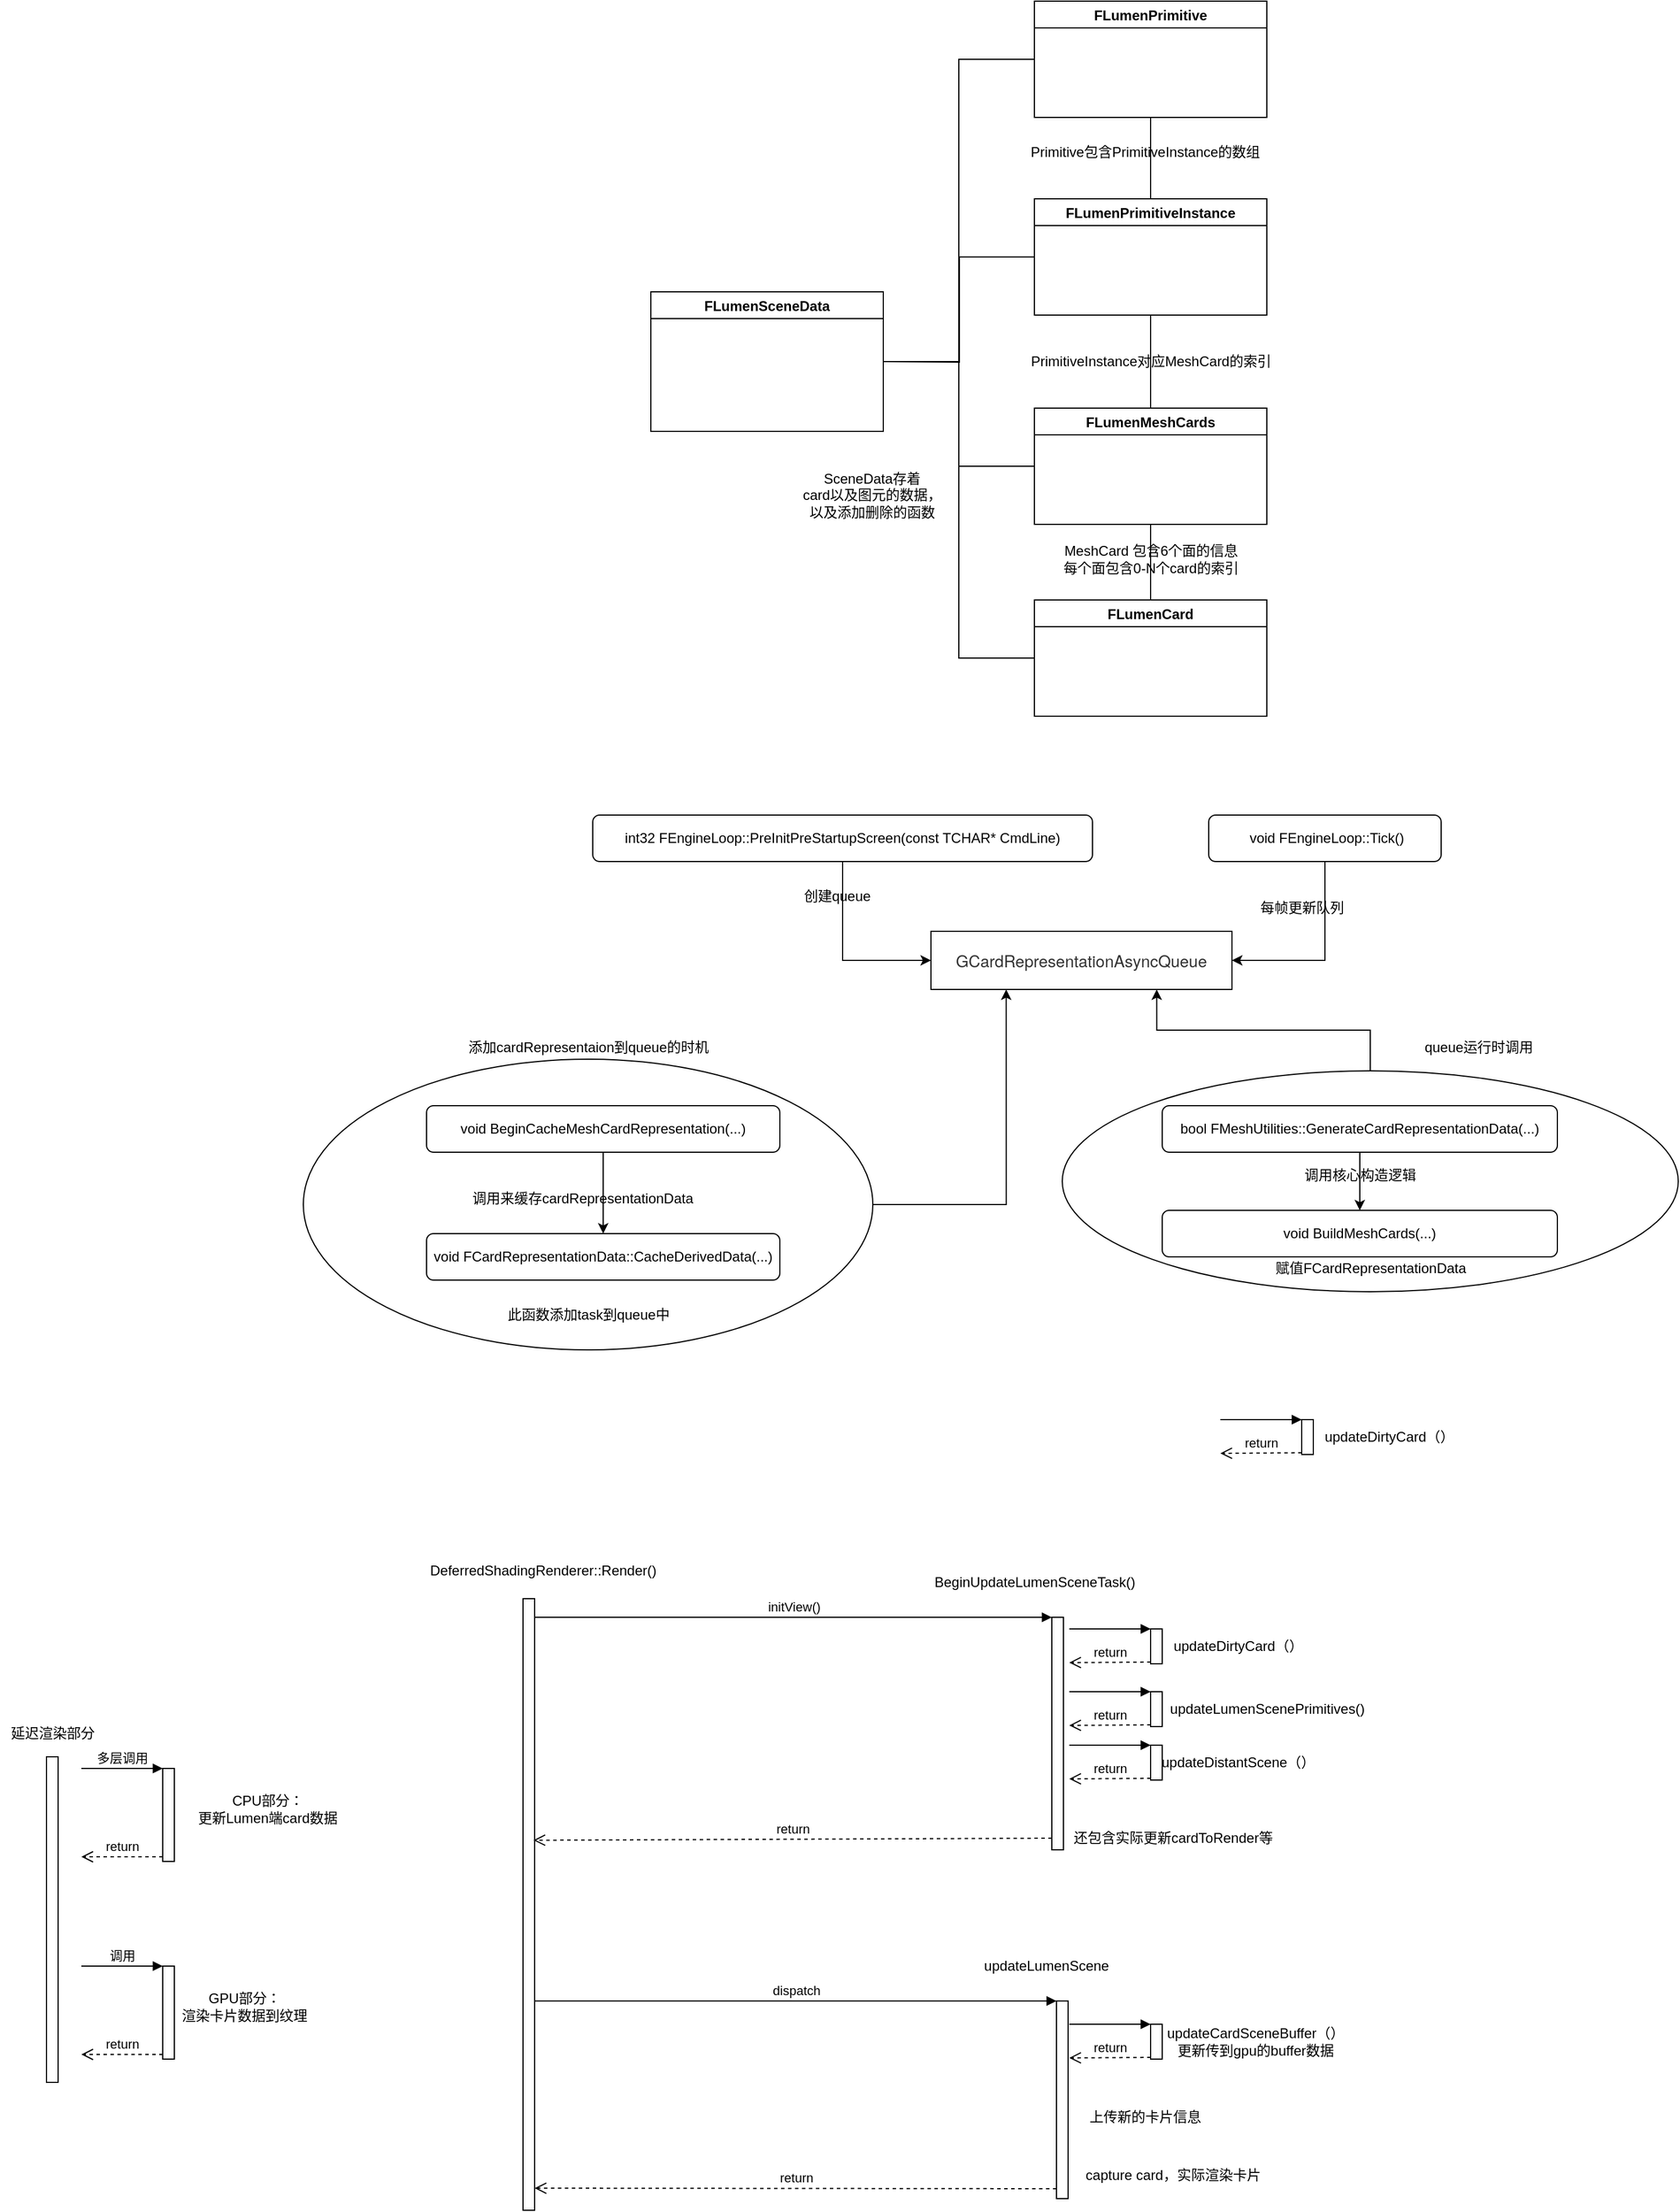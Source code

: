 <mxfile version="15.2.2" type="github">
  <diagram id="Lz38VlkKLttlWm2WQNHc" name="Page-1">
    <mxGraphModel dx="2249" dy="794" grid="1" gridSize="10" guides="1" tooltips="1" connect="1" arrows="1" fold="1" page="1" pageScale="1" pageWidth="827" pageHeight="1169" math="0" shadow="0">
      <root>
        <mxCell id="0" />
        <mxCell id="1" parent="0" />
        <mxCell id="xz8nmDJ9l-tHdAY57Evq-46" style="edgeStyle=orthogonalEdgeStyle;rounded=0;orthogonalLoop=1;jettySize=auto;html=1;exitX=0.5;exitY=0;exitDx=0;exitDy=0;entryX=0.75;entryY=1;entryDx=0;entryDy=0;endArrow=classic;endFill=1;" parent="1" source="xz8nmDJ9l-tHdAY57Evq-45" target="xz8nmDJ9l-tHdAY57Evq-21" edge="1">
          <mxGeometry relative="1" as="geometry" />
        </mxCell>
        <mxCell id="xz8nmDJ9l-tHdAY57Evq-45" value="" style="ellipse;whiteSpace=wrap;html=1;" parent="1" vertex="1">
          <mxGeometry x="414" y="1220" width="530" height="190" as="geometry" />
        </mxCell>
        <mxCell id="xz8nmDJ9l-tHdAY57Evq-38" style="edgeStyle=orthogonalEdgeStyle;rounded=0;orthogonalLoop=1;jettySize=auto;html=1;exitX=1;exitY=0.5;exitDx=0;exitDy=0;entryX=0.25;entryY=1;entryDx=0;entryDy=0;endArrow=classic;endFill=1;" parent="1" source="xz8nmDJ9l-tHdAY57Evq-35" target="xz8nmDJ9l-tHdAY57Evq-21" edge="1">
          <mxGeometry relative="1" as="geometry" />
        </mxCell>
        <mxCell id="xz8nmDJ9l-tHdAY57Evq-35" value="" style="ellipse;whiteSpace=wrap;html=1;" parent="1" vertex="1">
          <mxGeometry x="-239" y="1210" width="490" height="250" as="geometry" />
        </mxCell>
        <mxCell id="xz8nmDJ9l-tHdAY57Evq-15" style="edgeStyle=orthogonalEdgeStyle;rounded=0;orthogonalLoop=1;jettySize=auto;html=1;exitX=1;exitY=0.5;exitDx=0;exitDy=0;entryX=0;entryY=0.5;entryDx=0;entryDy=0;endArrow=none;endFill=0;" parent="1" source="xz8nmDJ9l-tHdAY57Evq-1" target="xz8nmDJ9l-tHdAY57Evq-2" edge="1">
          <mxGeometry relative="1" as="geometry" />
        </mxCell>
        <mxCell id="xz8nmDJ9l-tHdAY57Evq-16" style="edgeStyle=orthogonalEdgeStyle;rounded=0;orthogonalLoop=1;jettySize=auto;html=1;entryX=0;entryY=0.5;entryDx=0;entryDy=0;endArrow=none;endFill=0;" parent="1" target="xz8nmDJ9l-tHdAY57Evq-3" edge="1">
          <mxGeometry relative="1" as="geometry">
            <mxPoint x="260" y="610" as="sourcePoint" />
          </mxGeometry>
        </mxCell>
        <mxCell id="xz8nmDJ9l-tHdAY57Evq-17" style="edgeStyle=orthogonalEdgeStyle;rounded=0;orthogonalLoop=1;jettySize=auto;html=1;exitX=1;exitY=0.5;exitDx=0;exitDy=0;entryX=0;entryY=0.5;entryDx=0;entryDy=0;endArrow=none;endFill=0;" parent="1" source="xz8nmDJ9l-tHdAY57Evq-1" target="xz8nmDJ9l-tHdAY57Evq-4" edge="1">
          <mxGeometry relative="1" as="geometry" />
        </mxCell>
        <mxCell id="xz8nmDJ9l-tHdAY57Evq-18" style="edgeStyle=orthogonalEdgeStyle;rounded=0;orthogonalLoop=1;jettySize=auto;html=1;exitX=1;exitY=0.5;exitDx=0;exitDy=0;entryX=0;entryY=0.5;entryDx=0;entryDy=0;endArrow=none;endFill=0;" parent="1" source="xz8nmDJ9l-tHdAY57Evq-1" target="xz8nmDJ9l-tHdAY57Evq-5" edge="1">
          <mxGeometry relative="1" as="geometry" />
        </mxCell>
        <mxCell id="xz8nmDJ9l-tHdAY57Evq-1" value="FLumenSceneData" style="swimlane;" parent="1" vertex="1">
          <mxGeometry x="60" y="550" width="200" height="120" as="geometry" />
        </mxCell>
        <mxCell id="xz8nmDJ9l-tHdAY57Evq-12" style="edgeStyle=orthogonalEdgeStyle;rounded=0;orthogonalLoop=1;jettySize=auto;html=1;exitX=0.5;exitY=1;exitDx=0;exitDy=0;endArrow=none;endFill=0;" parent="1" source="xz8nmDJ9l-tHdAY57Evq-2" target="xz8nmDJ9l-tHdAY57Evq-3" edge="1">
          <mxGeometry relative="1" as="geometry" />
        </mxCell>
        <mxCell id="xz8nmDJ9l-tHdAY57Evq-2" value="FLumenPrimitive" style="swimlane;" parent="1" vertex="1">
          <mxGeometry x="390" y="300" width="200" height="100" as="geometry" />
        </mxCell>
        <mxCell id="xz8nmDJ9l-tHdAY57Evq-10" style="edgeStyle=orthogonalEdgeStyle;rounded=0;orthogonalLoop=1;jettySize=auto;html=1;entryX=0.5;entryY=0;entryDx=0;entryDy=0;endArrow=none;endFill=0;" parent="1" source="xz8nmDJ9l-tHdAY57Evq-3" target="xz8nmDJ9l-tHdAY57Evq-4" edge="1">
          <mxGeometry relative="1" as="geometry" />
        </mxCell>
        <mxCell id="xz8nmDJ9l-tHdAY57Evq-3" value="FLumenPrimitiveInstance" style="swimlane;" parent="1" vertex="1">
          <mxGeometry x="390" y="470" width="200" height="100" as="geometry" />
        </mxCell>
        <mxCell id="xz8nmDJ9l-tHdAY57Evq-8" style="edgeStyle=orthogonalEdgeStyle;rounded=0;orthogonalLoop=1;jettySize=auto;html=1;exitX=0.5;exitY=1;exitDx=0;exitDy=0;entryX=0.5;entryY=0;entryDx=0;entryDy=0;endArrow=none;endFill=0;" parent="1" source="xz8nmDJ9l-tHdAY57Evq-4" target="xz8nmDJ9l-tHdAY57Evq-5" edge="1">
          <mxGeometry relative="1" as="geometry" />
        </mxCell>
        <mxCell id="xz8nmDJ9l-tHdAY57Evq-4" value="FLumenMeshCards" style="swimlane;" parent="1" vertex="1">
          <mxGeometry x="390" y="650" width="200" height="100" as="geometry" />
        </mxCell>
        <mxCell id="xz8nmDJ9l-tHdAY57Evq-5" value="FLumenCard" style="swimlane;" parent="1" vertex="1">
          <mxGeometry x="390" y="815" width="200" height="100" as="geometry" />
        </mxCell>
        <mxCell id="xz8nmDJ9l-tHdAY57Evq-9" value="MeshCard 包含6个面的信息&lt;br&gt;每个面包含0-N个card的索引" style="text;html=1;align=center;verticalAlign=middle;resizable=0;points=[];autosize=1;strokeColor=none;" parent="1" vertex="1">
          <mxGeometry x="405" y="765" width="170" height="30" as="geometry" />
        </mxCell>
        <mxCell id="xz8nmDJ9l-tHdAY57Evq-11" value="PrimitiveInstance对应MeshCard的索引" style="text;html=1;align=center;verticalAlign=middle;resizable=0;points=[];autosize=1;strokeColor=none;" parent="1" vertex="1">
          <mxGeometry x="380" y="600" width="220" height="20" as="geometry" />
        </mxCell>
        <mxCell id="xz8nmDJ9l-tHdAY57Evq-13" value="Primitive包含PrimitiveInstance的数组" style="text;html=1;align=center;verticalAlign=middle;resizable=0;points=[];autosize=1;strokeColor=none;" parent="1" vertex="1">
          <mxGeometry x="380" y="420" width="210" height="20" as="geometry" />
        </mxCell>
        <mxCell id="xz8nmDJ9l-tHdAY57Evq-19" value="SceneData存着&lt;br&gt;card以及图元的数据，&lt;br&gt;以及添加删除的函数" style="text;html=1;align=center;verticalAlign=middle;resizable=0;points=[];autosize=1;strokeColor=none;" parent="1" vertex="1">
          <mxGeometry x="185" y="700" width="130" height="50" as="geometry" />
        </mxCell>
        <mxCell id="xz8nmDJ9l-tHdAY57Evq-21" value="&lt;font color=&quot;#333333&quot; face=&quot;pingfang sc, microsoft yahei, helvetica neue, helvetica, arial, sans-serif&quot;&gt;&lt;span style=&quot;font-size: 14px&quot;&gt;GCardRepresentationAsyncQueue&lt;/span&gt;&lt;/font&gt;" style="rounded=0;whiteSpace=wrap;html=1;" parent="1" vertex="1">
          <mxGeometry x="301" y="1100" width="259" height="50" as="geometry" />
        </mxCell>
        <mxCell id="xz8nmDJ9l-tHdAY57Evq-24" style="edgeStyle=orthogonalEdgeStyle;rounded=0;orthogonalLoop=1;jettySize=auto;html=1;exitX=0.5;exitY=1;exitDx=0;exitDy=0;entryX=0;entryY=0.5;entryDx=0;entryDy=0;endArrow=classic;endFill=1;" parent="1" source="xz8nmDJ9l-tHdAY57Evq-22" target="xz8nmDJ9l-tHdAY57Evq-21" edge="1">
          <mxGeometry relative="1" as="geometry" />
        </mxCell>
        <mxCell id="xz8nmDJ9l-tHdAY57Evq-22" value="int32 FEngineLoop::PreInitPreStartupScreen(const TCHAR* CmdLine)&lt;br&gt;" style="rounded=1;whiteSpace=wrap;html=1;" parent="1" vertex="1">
          <mxGeometry x="10" y="1000" width="430" height="40" as="geometry" />
        </mxCell>
        <mxCell id="xz8nmDJ9l-tHdAY57Evq-26" style="edgeStyle=orthogonalEdgeStyle;rounded=0;orthogonalLoop=1;jettySize=auto;html=1;exitX=0.5;exitY=1;exitDx=0;exitDy=0;entryX=1;entryY=0.5;entryDx=0;entryDy=0;endArrow=classic;endFill=1;" parent="1" source="xz8nmDJ9l-tHdAY57Evq-23" target="xz8nmDJ9l-tHdAY57Evq-21" edge="1">
          <mxGeometry relative="1" as="geometry" />
        </mxCell>
        <mxCell id="xz8nmDJ9l-tHdAY57Evq-23" value="&amp;nbsp;&lt;span&gt;void FEngineLoop::Tick()&lt;br&gt;&lt;/span&gt;" style="rounded=1;whiteSpace=wrap;html=1;" parent="1" vertex="1">
          <mxGeometry x="540" y="1000" width="200" height="40" as="geometry" />
        </mxCell>
        <mxCell id="xz8nmDJ9l-tHdAY57Evq-25" value="创建queue" style="text;html=1;align=center;verticalAlign=middle;resizable=0;points=[];autosize=1;strokeColor=none;" parent="1" vertex="1">
          <mxGeometry x="185" y="1060" width="70" height="20" as="geometry" />
        </mxCell>
        <mxCell id="xz8nmDJ9l-tHdAY57Evq-27" value="每帧更新队列" style="text;html=1;align=center;verticalAlign=middle;resizable=0;points=[];autosize=1;strokeColor=none;" parent="1" vertex="1">
          <mxGeometry x="575" y="1070" width="90" height="20" as="geometry" />
        </mxCell>
        <mxCell id="xz8nmDJ9l-tHdAY57Evq-30" style="edgeStyle=orthogonalEdgeStyle;rounded=0;orthogonalLoop=1;jettySize=auto;html=1;exitX=0.5;exitY=1;exitDx=0;exitDy=0;entryX=0.5;entryY=0;entryDx=0;entryDy=0;endArrow=classic;endFill=1;" parent="1" source="xz8nmDJ9l-tHdAY57Evq-28" target="xz8nmDJ9l-tHdAY57Evq-29" edge="1">
          <mxGeometry relative="1" as="geometry" />
        </mxCell>
        <mxCell id="xz8nmDJ9l-tHdAY57Evq-28" value="void BeginCacheMeshCardRepresentation(...)" style="rounded=1;whiteSpace=wrap;html=1;" parent="1" vertex="1">
          <mxGeometry x="-133" y="1250" width="304" height="40" as="geometry" />
        </mxCell>
        <mxCell id="xz8nmDJ9l-tHdAY57Evq-29" value="void FCardRepresentationData::CacheDerivedData(...)" style="rounded=1;whiteSpace=wrap;html=1;" parent="1" vertex="1">
          <mxGeometry x="-133" y="1360" width="304" height="40" as="geometry" />
        </mxCell>
        <mxCell id="xz8nmDJ9l-tHdAY57Evq-31" value="调用来缓存cardRepresentationData" style="text;html=1;align=center;verticalAlign=middle;resizable=0;points=[];autosize=1;strokeColor=none;" parent="1" vertex="1">
          <mxGeometry x="-104" y="1320" width="210" height="20" as="geometry" />
        </mxCell>
        <mxCell id="xz8nmDJ9l-tHdAY57Evq-32" value="此函数添加task到queue中" style="text;html=1;align=center;verticalAlign=middle;resizable=0;points=[];autosize=1;strokeColor=none;" parent="1" vertex="1">
          <mxGeometry x="-69" y="1420" width="150" height="20" as="geometry" />
        </mxCell>
        <mxCell id="xz8nmDJ9l-tHdAY57Evq-36" value="添加cardRepresentaion到queue的时机" style="text;html=1;align=center;verticalAlign=middle;resizable=0;points=[];autosize=1;strokeColor=none;" parent="1" vertex="1">
          <mxGeometry x="-104" y="1190" width="220" height="20" as="geometry" />
        </mxCell>
        <mxCell id="xz8nmDJ9l-tHdAY57Evq-42" style="edgeStyle=orthogonalEdgeStyle;rounded=0;orthogonalLoop=1;jettySize=auto;html=1;exitX=0.5;exitY=1;exitDx=0;exitDy=0;entryX=0.5;entryY=0;entryDx=0;entryDy=0;endArrow=classic;endFill=1;" parent="1" source="xz8nmDJ9l-tHdAY57Evq-40" target="xz8nmDJ9l-tHdAY57Evq-41" edge="1">
          <mxGeometry relative="1" as="geometry" />
        </mxCell>
        <mxCell id="xz8nmDJ9l-tHdAY57Evq-40" value="bool FMeshUtilities::GenerateCardRepresentationData(...)" style="rounded=1;whiteSpace=wrap;html=1;" parent="1" vertex="1">
          <mxGeometry x="500" y="1250" width="340" height="40" as="geometry" />
        </mxCell>
        <mxCell id="xz8nmDJ9l-tHdAY57Evq-41" value="void BuildMeshCards(...)" style="rounded=1;whiteSpace=wrap;html=1;" parent="1" vertex="1">
          <mxGeometry x="500" y="1340" width="340" height="40" as="geometry" />
        </mxCell>
        <mxCell id="xz8nmDJ9l-tHdAY57Evq-43" value="调用核心构造逻辑" style="text;html=1;align=center;verticalAlign=middle;resizable=0;points=[];autosize=1;strokeColor=none;" parent="1" vertex="1">
          <mxGeometry x="615" y="1300" width="110" height="20" as="geometry" />
        </mxCell>
        <mxCell id="xz8nmDJ9l-tHdAY57Evq-47" value="queue运行时调用" style="text;html=1;align=center;verticalAlign=middle;resizable=0;points=[];autosize=1;strokeColor=none;" parent="1" vertex="1">
          <mxGeometry x="717" y="1190" width="110" height="20" as="geometry" />
        </mxCell>
        <mxCell id="xz8nmDJ9l-tHdAY57Evq-48" value="赋值FCardRepresentationData" style="text;html=1;align=center;verticalAlign=middle;resizable=0;points=[];autosize=1;strokeColor=none;" parent="1" vertex="1">
          <mxGeometry x="589" y="1380" width="180" height="20" as="geometry" />
        </mxCell>
        <mxCell id="5GVyGe4ay1cBUr8CYtBc-1" value="" style="html=1;points=[];perimeter=orthogonalPerimeter;" vertex="1" parent="1">
          <mxGeometry x="-50" y="1674" width="10" height="526" as="geometry" />
        </mxCell>
        <mxCell id="5GVyGe4ay1cBUr8CYtBc-2" value="DeferredShadingRenderer::Render()" style="text;html=1;align=center;verticalAlign=middle;resizable=0;points=[];autosize=1;strokeColor=none;fillColor=none;" vertex="1" parent="1">
          <mxGeometry x="-138" y="1640" width="210" height="20" as="geometry" />
        </mxCell>
        <mxCell id="5GVyGe4ay1cBUr8CYtBc-3" value="" style="html=1;points=[];perimeter=orthogonalPerimeter;" vertex="1" parent="1">
          <mxGeometry x="405" y="1690" width="10" height="200" as="geometry" />
        </mxCell>
        <mxCell id="5GVyGe4ay1cBUr8CYtBc-4" value="initView()" style="html=1;verticalAlign=bottom;endArrow=block;entryX=0;entryY=0;" edge="1" target="5GVyGe4ay1cBUr8CYtBc-3" parent="1" source="5GVyGe4ay1cBUr8CYtBc-1">
          <mxGeometry relative="1" as="geometry">
            <mxPoint x="116" y="1690" as="sourcePoint" />
          </mxGeometry>
        </mxCell>
        <mxCell id="5GVyGe4ay1cBUr8CYtBc-5" value="return" style="html=1;verticalAlign=bottom;endArrow=open;dashed=1;endSize=8;exitX=0;exitY=0.95;entryX=0.9;entryY=0.395;entryDx=0;entryDy=0;entryPerimeter=0;" edge="1" source="5GVyGe4ay1cBUr8CYtBc-3" parent="1" target="5GVyGe4ay1cBUr8CYtBc-1">
          <mxGeometry relative="1" as="geometry">
            <mxPoint x="-40" y="1766" as="targetPoint" />
          </mxGeometry>
        </mxCell>
        <mxCell id="5GVyGe4ay1cBUr8CYtBc-6" value="BeginUpdateLumenSceneTask()" style="text;html=1;align=center;verticalAlign=middle;resizable=0;points=[];autosize=1;strokeColor=none;fillColor=none;" vertex="1" parent="1">
          <mxGeometry x="295" y="1650" width="190" height="20" as="geometry" />
        </mxCell>
        <mxCell id="5GVyGe4ay1cBUr8CYtBc-7" value="" style="html=1;points=[];perimeter=orthogonalPerimeter;" vertex="1" parent="1">
          <mxGeometry x="409" y="2020" width="10" height="170" as="geometry" />
        </mxCell>
        <mxCell id="5GVyGe4ay1cBUr8CYtBc-8" value="dispatch" style="html=1;verticalAlign=bottom;endArrow=block;entryX=0;entryY=0;" edge="1" target="5GVyGe4ay1cBUr8CYtBc-7" parent="1">
          <mxGeometry relative="1" as="geometry">
            <mxPoint x="-40" y="2020" as="sourcePoint" />
          </mxGeometry>
        </mxCell>
        <mxCell id="5GVyGe4ay1cBUr8CYtBc-9" value="return" style="html=1;verticalAlign=bottom;endArrow=open;dashed=1;endSize=8;exitX=0;exitY=0.95;" edge="1" source="5GVyGe4ay1cBUr8CYtBc-7" parent="1">
          <mxGeometry relative="1" as="geometry">
            <mxPoint x="-40" y="2181" as="targetPoint" />
          </mxGeometry>
        </mxCell>
        <mxCell id="5GVyGe4ay1cBUr8CYtBc-10" value="updateLumenScene" style="text;html=1;align=center;verticalAlign=middle;resizable=0;points=[];autosize=1;strokeColor=none;fillColor=none;" vertex="1" parent="1">
          <mxGeometry x="340" y="1980" width="120" height="20" as="geometry" />
        </mxCell>
        <mxCell id="5GVyGe4ay1cBUr8CYtBc-11" value="" style="html=1;points=[];perimeter=orthogonalPerimeter;" vertex="1" parent="1">
          <mxGeometry x="-460" y="1810" width="10" height="280" as="geometry" />
        </mxCell>
        <mxCell id="5GVyGe4ay1cBUr8CYtBc-12" value="延迟渲染部分" style="text;html=1;align=center;verticalAlign=middle;resizable=0;points=[];autosize=1;strokeColor=none;fillColor=none;" vertex="1" parent="1">
          <mxGeometry x="-500" y="1780" width="90" height="20" as="geometry" />
        </mxCell>
        <mxCell id="5GVyGe4ay1cBUr8CYtBc-13" value="" style="html=1;points=[];perimeter=orthogonalPerimeter;" vertex="1" parent="1">
          <mxGeometry x="-360" y="1820" width="10" height="80" as="geometry" />
        </mxCell>
        <mxCell id="5GVyGe4ay1cBUr8CYtBc-14" value="多层调用" style="html=1;verticalAlign=bottom;endArrow=block;entryX=0;entryY=0;" edge="1" target="5GVyGe4ay1cBUr8CYtBc-13" parent="1">
          <mxGeometry relative="1" as="geometry">
            <mxPoint x="-430" y="1820" as="sourcePoint" />
          </mxGeometry>
        </mxCell>
        <mxCell id="5GVyGe4ay1cBUr8CYtBc-15" value="return" style="html=1;verticalAlign=bottom;endArrow=open;dashed=1;endSize=8;exitX=0;exitY=0.95;" edge="1" source="5GVyGe4ay1cBUr8CYtBc-13" parent="1">
          <mxGeometry relative="1" as="geometry">
            <mxPoint x="-430" y="1896" as="targetPoint" />
          </mxGeometry>
        </mxCell>
        <mxCell id="5GVyGe4ay1cBUr8CYtBc-16" value="CPU部分：&lt;br&gt;更新Lumen端card数据" style="text;html=1;align=center;verticalAlign=middle;resizable=0;points=[];autosize=1;strokeColor=none;fillColor=none;" vertex="1" parent="1">
          <mxGeometry x="-340" y="1840" width="140" height="30" as="geometry" />
        </mxCell>
        <mxCell id="5GVyGe4ay1cBUr8CYtBc-17" value="" style="html=1;points=[];perimeter=orthogonalPerimeter;" vertex="1" parent="1">
          <mxGeometry x="-360" y="1990" width="10" height="80" as="geometry" />
        </mxCell>
        <mxCell id="5GVyGe4ay1cBUr8CYtBc-18" value="调用" style="html=1;verticalAlign=bottom;endArrow=block;entryX=0;entryY=0;" edge="1" target="5GVyGe4ay1cBUr8CYtBc-17" parent="1">
          <mxGeometry relative="1" as="geometry">
            <mxPoint x="-430" y="1990" as="sourcePoint" />
          </mxGeometry>
        </mxCell>
        <mxCell id="5GVyGe4ay1cBUr8CYtBc-19" value="return" style="html=1;verticalAlign=bottom;endArrow=open;dashed=1;endSize=8;exitX=0;exitY=0.95;" edge="1" source="5GVyGe4ay1cBUr8CYtBc-17" parent="1">
          <mxGeometry relative="1" as="geometry">
            <mxPoint x="-430" y="2066" as="targetPoint" />
          </mxGeometry>
        </mxCell>
        <mxCell id="5GVyGe4ay1cBUr8CYtBc-20" value="GPU部分：&lt;br&gt;渲染卡片数据到纹理" style="text;html=1;align=center;verticalAlign=middle;resizable=0;points=[];autosize=1;strokeColor=none;fillColor=none;" vertex="1" parent="1">
          <mxGeometry x="-350" y="2010" width="120" height="30" as="geometry" />
        </mxCell>
        <mxCell id="5GVyGe4ay1cBUr8CYtBc-21" value="" style="html=1;points=[];perimeter=orthogonalPerimeter;" vertex="1" parent="1">
          <mxGeometry x="490" y="1700" width="10" height="30" as="geometry" />
        </mxCell>
        <mxCell id="5GVyGe4ay1cBUr8CYtBc-22" value="" style="html=1;verticalAlign=bottom;endArrow=block;entryX=0;entryY=0;" edge="1" target="5GVyGe4ay1cBUr8CYtBc-21" parent="1">
          <mxGeometry relative="1" as="geometry">
            <mxPoint x="420" y="1700" as="sourcePoint" />
          </mxGeometry>
        </mxCell>
        <mxCell id="5GVyGe4ay1cBUr8CYtBc-23" value="return" style="html=1;verticalAlign=bottom;endArrow=open;dashed=1;endSize=8;exitX=0;exitY=0.95;" edge="1" source="5GVyGe4ay1cBUr8CYtBc-21" parent="1">
          <mxGeometry relative="1" as="geometry">
            <mxPoint x="420" y="1729" as="targetPoint" />
          </mxGeometry>
        </mxCell>
        <mxCell id="5GVyGe4ay1cBUr8CYtBc-39" value="updateDirtyCard（）" style="text;html=1;align=center;verticalAlign=middle;resizable=0;points=[];autosize=1;strokeColor=none;fillColor=none;" vertex="1" parent="1">
          <mxGeometry x="500" y="1705" width="130" height="20" as="geometry" />
        </mxCell>
        <mxCell id="5GVyGe4ay1cBUr8CYtBc-40" value="" style="html=1;points=[];perimeter=orthogonalPerimeter;" vertex="1" parent="1">
          <mxGeometry x="620" y="1520" width="10" height="30" as="geometry" />
        </mxCell>
        <mxCell id="5GVyGe4ay1cBUr8CYtBc-41" value="" style="html=1;verticalAlign=bottom;endArrow=block;entryX=0;entryY=0;" edge="1" parent="1" target="5GVyGe4ay1cBUr8CYtBc-40">
          <mxGeometry relative="1" as="geometry">
            <mxPoint x="550" y="1520" as="sourcePoint" />
          </mxGeometry>
        </mxCell>
        <mxCell id="5GVyGe4ay1cBUr8CYtBc-42" value="return" style="html=1;verticalAlign=bottom;endArrow=open;dashed=1;endSize=8;exitX=0;exitY=0.95;" edge="1" parent="1" source="5GVyGe4ay1cBUr8CYtBc-40">
          <mxGeometry relative="1" as="geometry">
            <mxPoint x="550" y="1549" as="targetPoint" />
          </mxGeometry>
        </mxCell>
        <mxCell id="5GVyGe4ay1cBUr8CYtBc-43" value="updateDirtyCard（）" style="text;html=1;align=center;verticalAlign=middle;resizable=0;points=[];autosize=1;strokeColor=none;fillColor=none;" vertex="1" parent="1">
          <mxGeometry x="630" y="1525" width="130" height="20" as="geometry" />
        </mxCell>
        <mxCell id="5GVyGe4ay1cBUr8CYtBc-44" value="" style="html=1;points=[];perimeter=orthogonalPerimeter;" vertex="1" parent="1">
          <mxGeometry x="490" y="1754" width="10" height="30" as="geometry" />
        </mxCell>
        <mxCell id="5GVyGe4ay1cBUr8CYtBc-45" value="" style="html=1;verticalAlign=bottom;endArrow=block;entryX=0;entryY=0;" edge="1" parent="1" target="5GVyGe4ay1cBUr8CYtBc-44">
          <mxGeometry relative="1" as="geometry">
            <mxPoint x="420" y="1754" as="sourcePoint" />
          </mxGeometry>
        </mxCell>
        <mxCell id="5GVyGe4ay1cBUr8CYtBc-46" value="return" style="html=1;verticalAlign=bottom;endArrow=open;dashed=1;endSize=8;exitX=0;exitY=0.95;" edge="1" parent="1" source="5GVyGe4ay1cBUr8CYtBc-44">
          <mxGeometry relative="1" as="geometry">
            <mxPoint x="420" y="1783" as="targetPoint" />
          </mxGeometry>
        </mxCell>
        <mxCell id="5GVyGe4ay1cBUr8CYtBc-47" value="updateLumenScenePrimitives()" style="text;html=1;align=center;verticalAlign=middle;resizable=0;points=[];autosize=1;strokeColor=none;fillColor=none;" vertex="1" parent="1">
          <mxGeometry x="500" y="1759" width="180" height="20" as="geometry" />
        </mxCell>
        <mxCell id="5GVyGe4ay1cBUr8CYtBc-48" value="" style="html=1;points=[];perimeter=orthogonalPerimeter;" vertex="1" parent="1">
          <mxGeometry x="490" y="1800" width="10" height="30" as="geometry" />
        </mxCell>
        <mxCell id="5GVyGe4ay1cBUr8CYtBc-49" value="" style="html=1;verticalAlign=bottom;endArrow=block;entryX=0;entryY=0;" edge="1" parent="1" target="5GVyGe4ay1cBUr8CYtBc-48">
          <mxGeometry relative="1" as="geometry">
            <mxPoint x="420" y="1800" as="sourcePoint" />
          </mxGeometry>
        </mxCell>
        <mxCell id="5GVyGe4ay1cBUr8CYtBc-50" value="return" style="html=1;verticalAlign=bottom;endArrow=open;dashed=1;endSize=8;exitX=0;exitY=0.95;" edge="1" parent="1" source="5GVyGe4ay1cBUr8CYtBc-48">
          <mxGeometry relative="1" as="geometry">
            <mxPoint x="420" y="1829" as="targetPoint" />
          </mxGeometry>
        </mxCell>
        <mxCell id="5GVyGe4ay1cBUr8CYtBc-51" value="updateDistantScene（）" style="text;html=1;align=center;verticalAlign=middle;resizable=0;points=[];autosize=1;strokeColor=none;fillColor=none;" vertex="1" parent="1">
          <mxGeometry x="490" y="1805" width="150" height="20" as="geometry" />
        </mxCell>
        <mxCell id="5GVyGe4ay1cBUr8CYtBc-56" value="还包含实际更新cardToRender等" style="text;html=1;align=center;verticalAlign=middle;resizable=0;points=[];autosize=1;strokeColor=none;fillColor=none;" vertex="1" parent="1">
          <mxGeometry x="414" y="1870" width="190" height="20" as="geometry" />
        </mxCell>
        <mxCell id="5GVyGe4ay1cBUr8CYtBc-65" value="" style="html=1;points=[];perimeter=orthogonalPerimeter;" vertex="1" parent="1">
          <mxGeometry x="490" y="2040" width="10" height="30" as="geometry" />
        </mxCell>
        <mxCell id="5GVyGe4ay1cBUr8CYtBc-66" value="" style="html=1;verticalAlign=bottom;endArrow=block;entryX=0;entryY=0;" edge="1" parent="1" target="5GVyGe4ay1cBUr8CYtBc-65">
          <mxGeometry relative="1" as="geometry">
            <mxPoint x="420" y="2040" as="sourcePoint" />
          </mxGeometry>
        </mxCell>
        <mxCell id="5GVyGe4ay1cBUr8CYtBc-67" value="return" style="html=1;verticalAlign=bottom;endArrow=open;dashed=1;endSize=8;exitX=0;exitY=0.95;" edge="1" parent="1" source="5GVyGe4ay1cBUr8CYtBc-65">
          <mxGeometry relative="1" as="geometry">
            <mxPoint x="420" y="2069" as="targetPoint" />
          </mxGeometry>
        </mxCell>
        <mxCell id="5GVyGe4ay1cBUr8CYtBc-68" value="updateCardSceneBuffer（）&lt;br&gt;更新传到gpu的buffer数据" style="text;html=1;align=center;verticalAlign=middle;resizable=0;points=[];autosize=1;strokeColor=none;fillColor=none;" vertex="1" parent="1">
          <mxGeometry x="495" y="2040" width="170" height="30" as="geometry" />
        </mxCell>
        <mxCell id="5GVyGe4ay1cBUr8CYtBc-69" value="上传新的卡片信息" style="text;html=1;align=center;verticalAlign=middle;resizable=0;points=[];autosize=1;strokeColor=none;fillColor=none;" vertex="1" parent="1">
          <mxGeometry x="430" y="2110" width="110" height="20" as="geometry" />
        </mxCell>
        <mxCell id="5GVyGe4ay1cBUr8CYtBc-70" value="capture card，实际渲染卡片" style="text;html=1;align=center;verticalAlign=middle;resizable=0;points=[];autosize=1;strokeColor=none;fillColor=none;" vertex="1" parent="1">
          <mxGeometry x="424" y="2160" width="170" height="20" as="geometry" />
        </mxCell>
      </root>
    </mxGraphModel>
  </diagram>
</mxfile>
